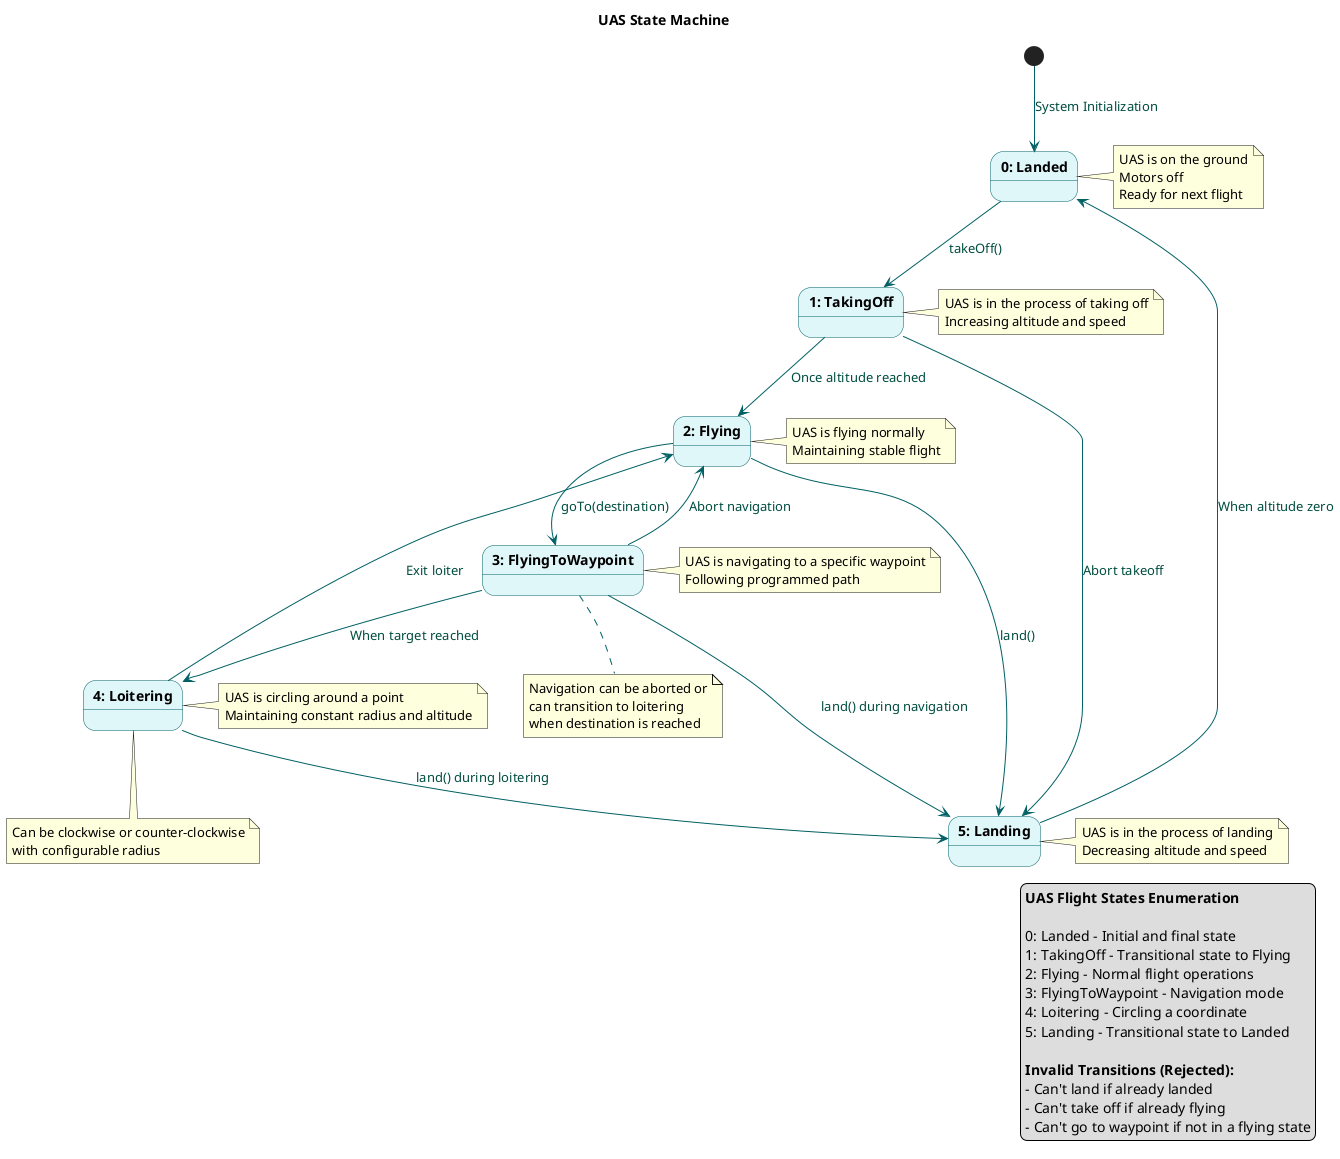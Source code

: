 @startuml UAS State Machine

' Set styling
skinparam StateBackgroundColor #E0F7FA
skinparam StateBorderColor #006064
skinparam StateFontColor black
skinparam StateFontStyle bold
skinparam StateStartColor #00BFA5
skinparam StateEndColor #DD2C00
skinparam ArrowColor #006064
skinparam ArrowFontColor #004D40

' Define the state machine title
title UAS State Machine

' Define start point
[*] --> Landed : System Initialization

' Define the states based on UASState::State enum
state "0: Landed" as Landed

state "1: TakingOff" as TakingOff

state "2: Flying" as Flying

state "3: FlyingToWaypoint" as FlyingToWaypoint

state "4: Loitering" as Loitering

state "5: Landing" as Landing

note right of Landed : UAS is on the ground\nMotors off\nReady for next flight
note right of TakingOff : UAS is in the process of taking off\nIncreasing altitude and speed
note right of Flying : UAS is flying normally\nMaintaining stable flight
note right of FlyingToWaypoint : UAS is navigating to a specific waypoint\nFollowing programmed path
note right of Loitering : UAS is circling around a point\nMaintaining constant radius and altitude
note right of Landing : UAS is in the process of landing\nDecreasing altitude and speed

' Define transitions between states
Landed --> TakingOff : takeOff()
TakingOff --> Flying : Once altitude reached
Flying --> FlyingToWaypoint : goTo(destination)
FlyingToWaypoint --> Loitering : When target reached
Loitering --> Flying : Exit loiter
Flying --> Landing : land()
Landing --> Landed : When altitude zero

' Special case transitions
FlyingToWaypoint --> Flying : Abort navigation
FlyingToWaypoint --> Landing : land() during navigation
Loitering --> Landing : land() during loitering
TakingOff --> Landing : Abort takeoff

' Add extra details as notes
note bottom of FlyingToWaypoint
  Navigation can be aborted or
  can transition to loitering
  when destination is reached
end note

note bottom of Loitering
  Can be clockwise or counter-clockwise
  with configurable radius
end note

' State descriptions as legend
legend right
  **UAS Flight States Enumeration**
  
  0: Landed - Initial and final state
  1: TakingOff - Transitional state to Flying
  2: Flying - Normal flight operations
  3: FlyingToWaypoint - Navigation mode
  4: Loitering - Circling a coordinate
  5: Landing - Transitional state to Landed
  
  **Invalid Transitions (Rejected):**
  - Can't land if already landed
  - Can't take off if already flying
  - Can't go to waypoint if not in a flying state
end legend

@enduml